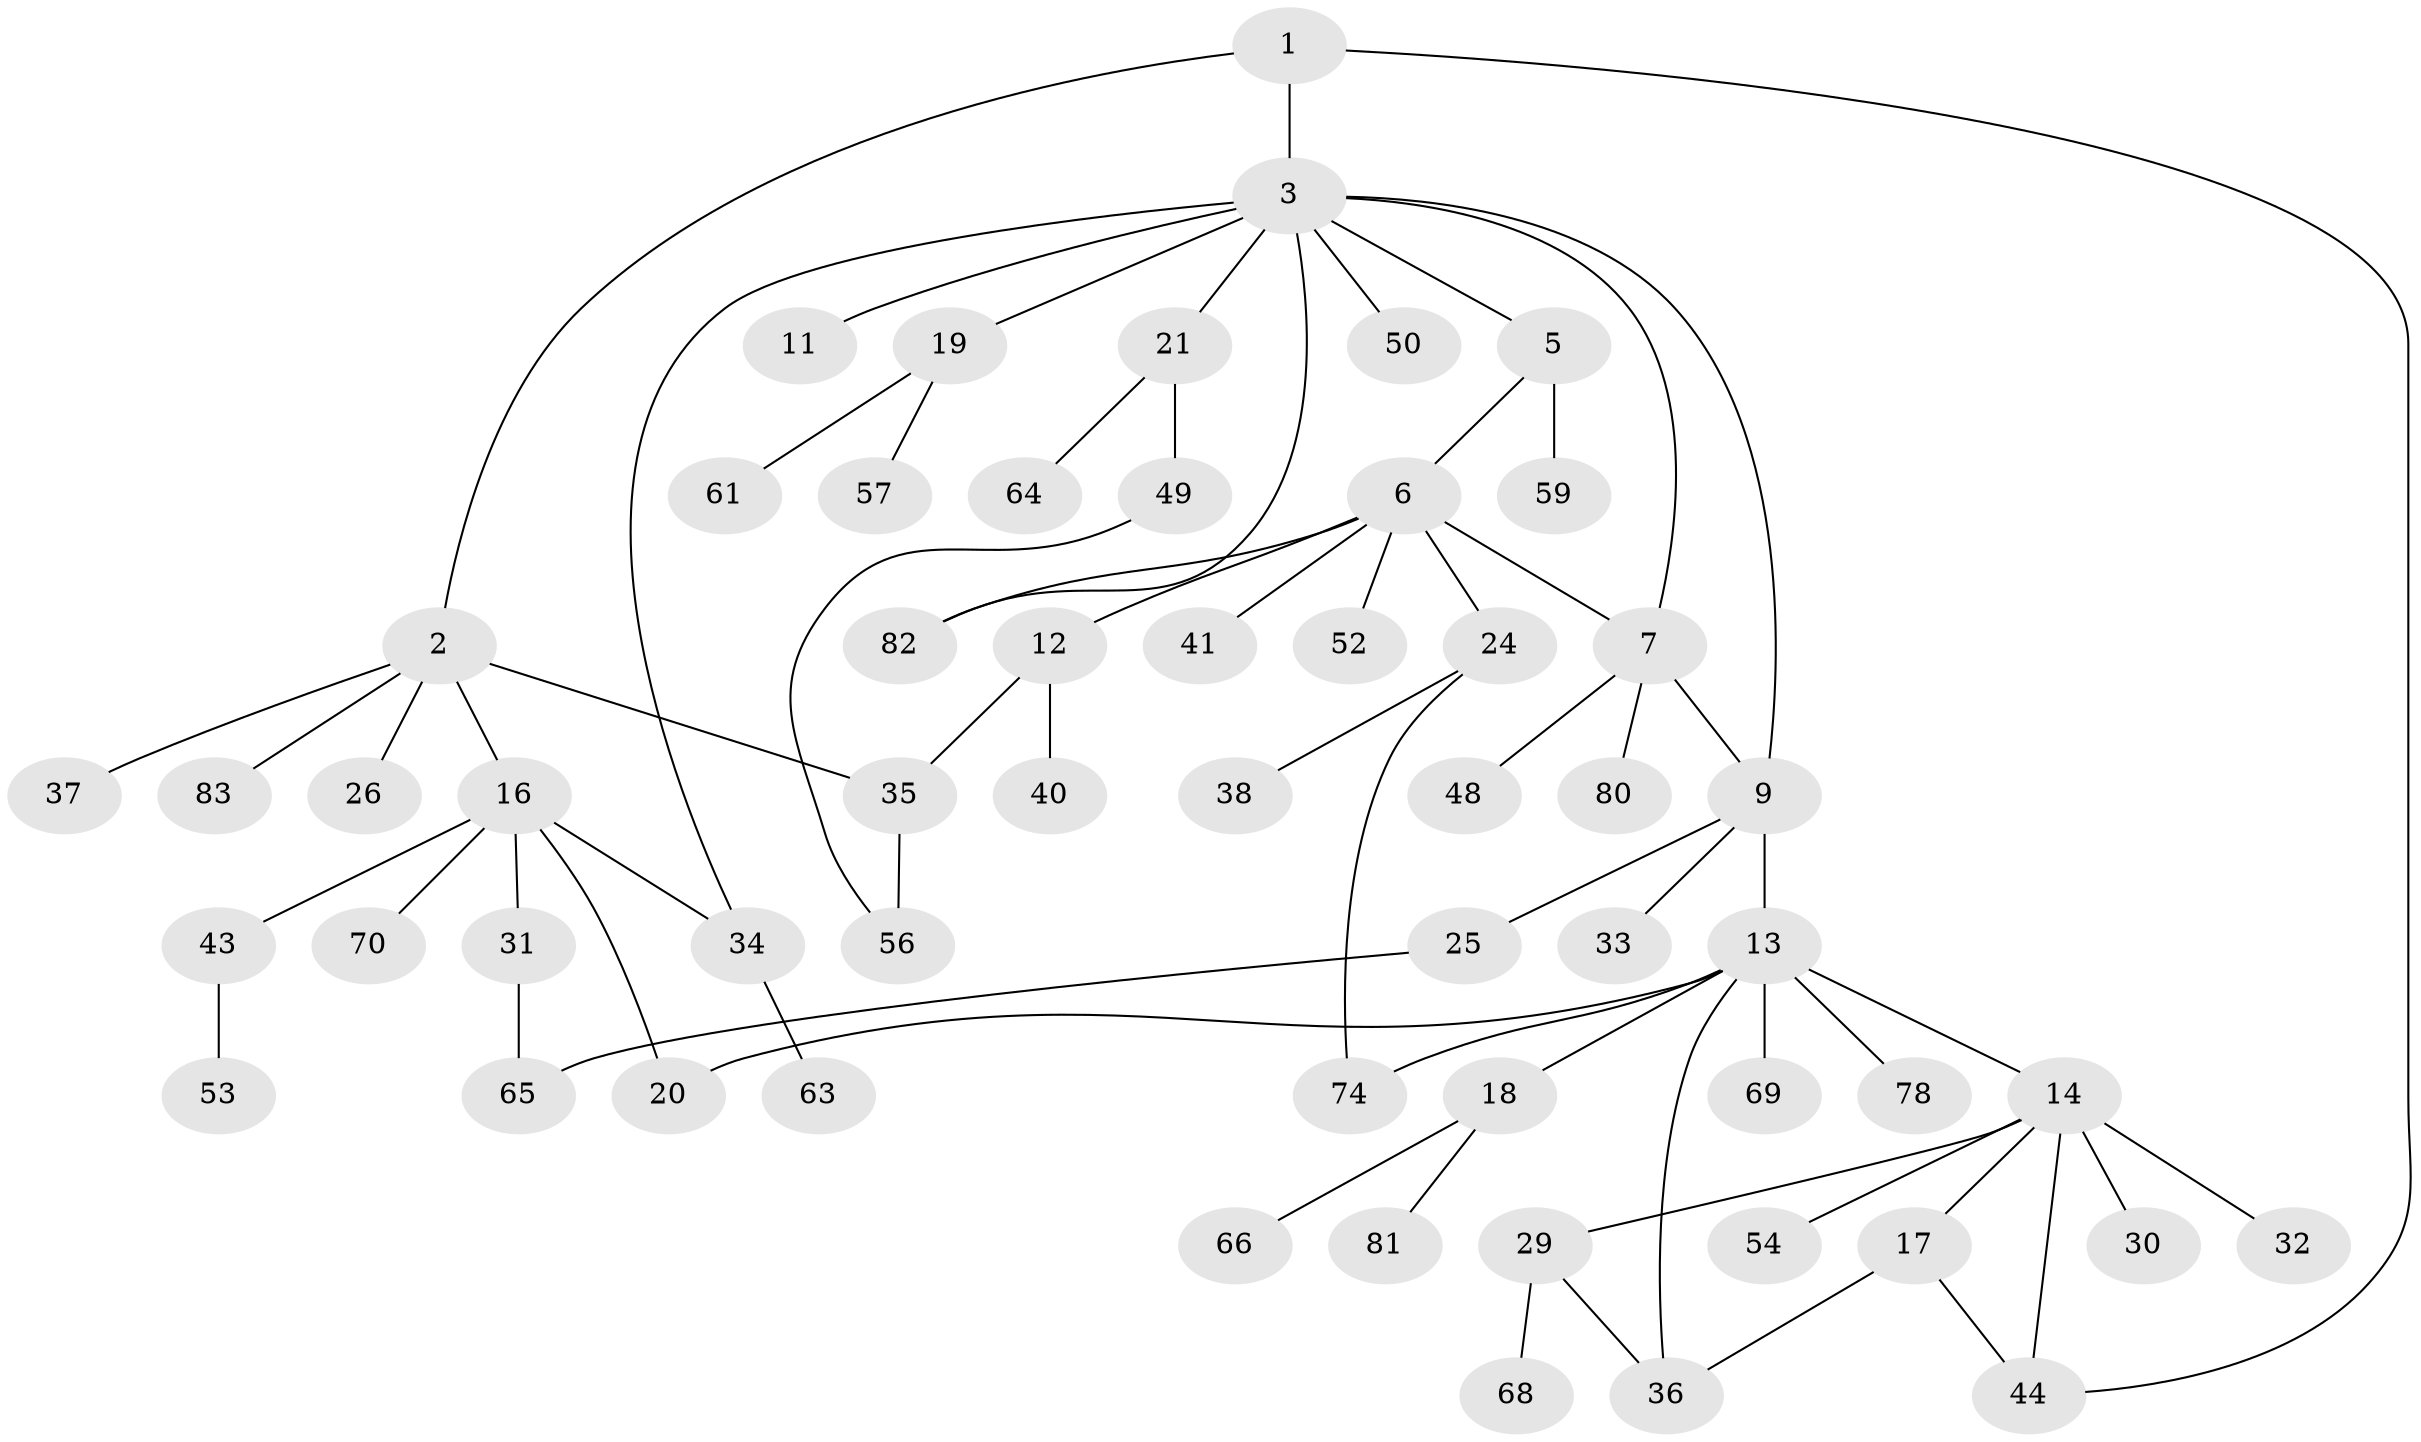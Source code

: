 // Generated by graph-tools (version 1.1) at 2025/23/03/03/25 07:23:35]
// undirected, 57 vertices, 69 edges
graph export_dot {
graph [start="1"]
  node [color=gray90,style=filled];
  1 [super="+39"];
  2 [super="+73"];
  3 [super="+4"];
  5 [super="+8"];
  6 [super="+10"];
  7 [super="+47"];
  9 [super="+79"];
  11;
  12;
  13 [super="+62"];
  14 [super="+15"];
  16 [super="+23"];
  17 [super="+45"];
  18 [super="+22"];
  19 [super="+27"];
  20 [super="+71"];
  21 [super="+28"];
  24 [super="+60"];
  25 [super="+42"];
  26 [super="+76"];
  29 [super="+58"];
  30;
  31 [super="+72"];
  32;
  33;
  34;
  35 [super="+46"];
  36 [super="+77"];
  37;
  38 [super="+67"];
  40;
  41 [super="+75"];
  43 [super="+51"];
  44;
  48;
  49 [super="+55"];
  50;
  52;
  53;
  54;
  56 [super="+84"];
  57;
  59;
  61;
  63;
  64;
  65;
  66;
  68;
  69;
  70;
  74;
  78;
  80;
  81;
  82;
  83;
  1 -- 2;
  1 -- 3;
  1 -- 44;
  2 -- 16;
  2 -- 26;
  2 -- 37;
  2 -- 35;
  2 -- 83;
  3 -- 5;
  3 -- 19;
  3 -- 50;
  3 -- 82;
  3 -- 34;
  3 -- 21;
  3 -- 7;
  3 -- 11;
  3 -- 9;
  5 -- 6;
  5 -- 59;
  6 -- 12;
  6 -- 24;
  6 -- 41;
  6 -- 82;
  6 -- 7;
  6 -- 52;
  7 -- 9;
  7 -- 48;
  7 -- 80;
  9 -- 13;
  9 -- 25;
  9 -- 33;
  12 -- 35;
  12 -- 40;
  13 -- 14;
  13 -- 18;
  13 -- 20;
  13 -- 36;
  13 -- 69;
  13 -- 74;
  13 -- 78;
  14 -- 17;
  14 -- 29;
  14 -- 44;
  14 -- 54;
  14 -- 30 [weight=2];
  14 -- 32;
  16 -- 20;
  16 -- 31;
  16 -- 43;
  16 -- 70;
  16 -- 34;
  17 -- 36;
  17 -- 44;
  18 -- 66;
  18 -- 81;
  19 -- 57;
  19 -- 61;
  21 -- 64;
  21 -- 49;
  24 -- 38;
  24 -- 74;
  25 -- 65;
  29 -- 36;
  29 -- 68;
  31 -- 65;
  34 -- 63;
  35 -- 56;
  43 -- 53;
  49 -- 56;
}
